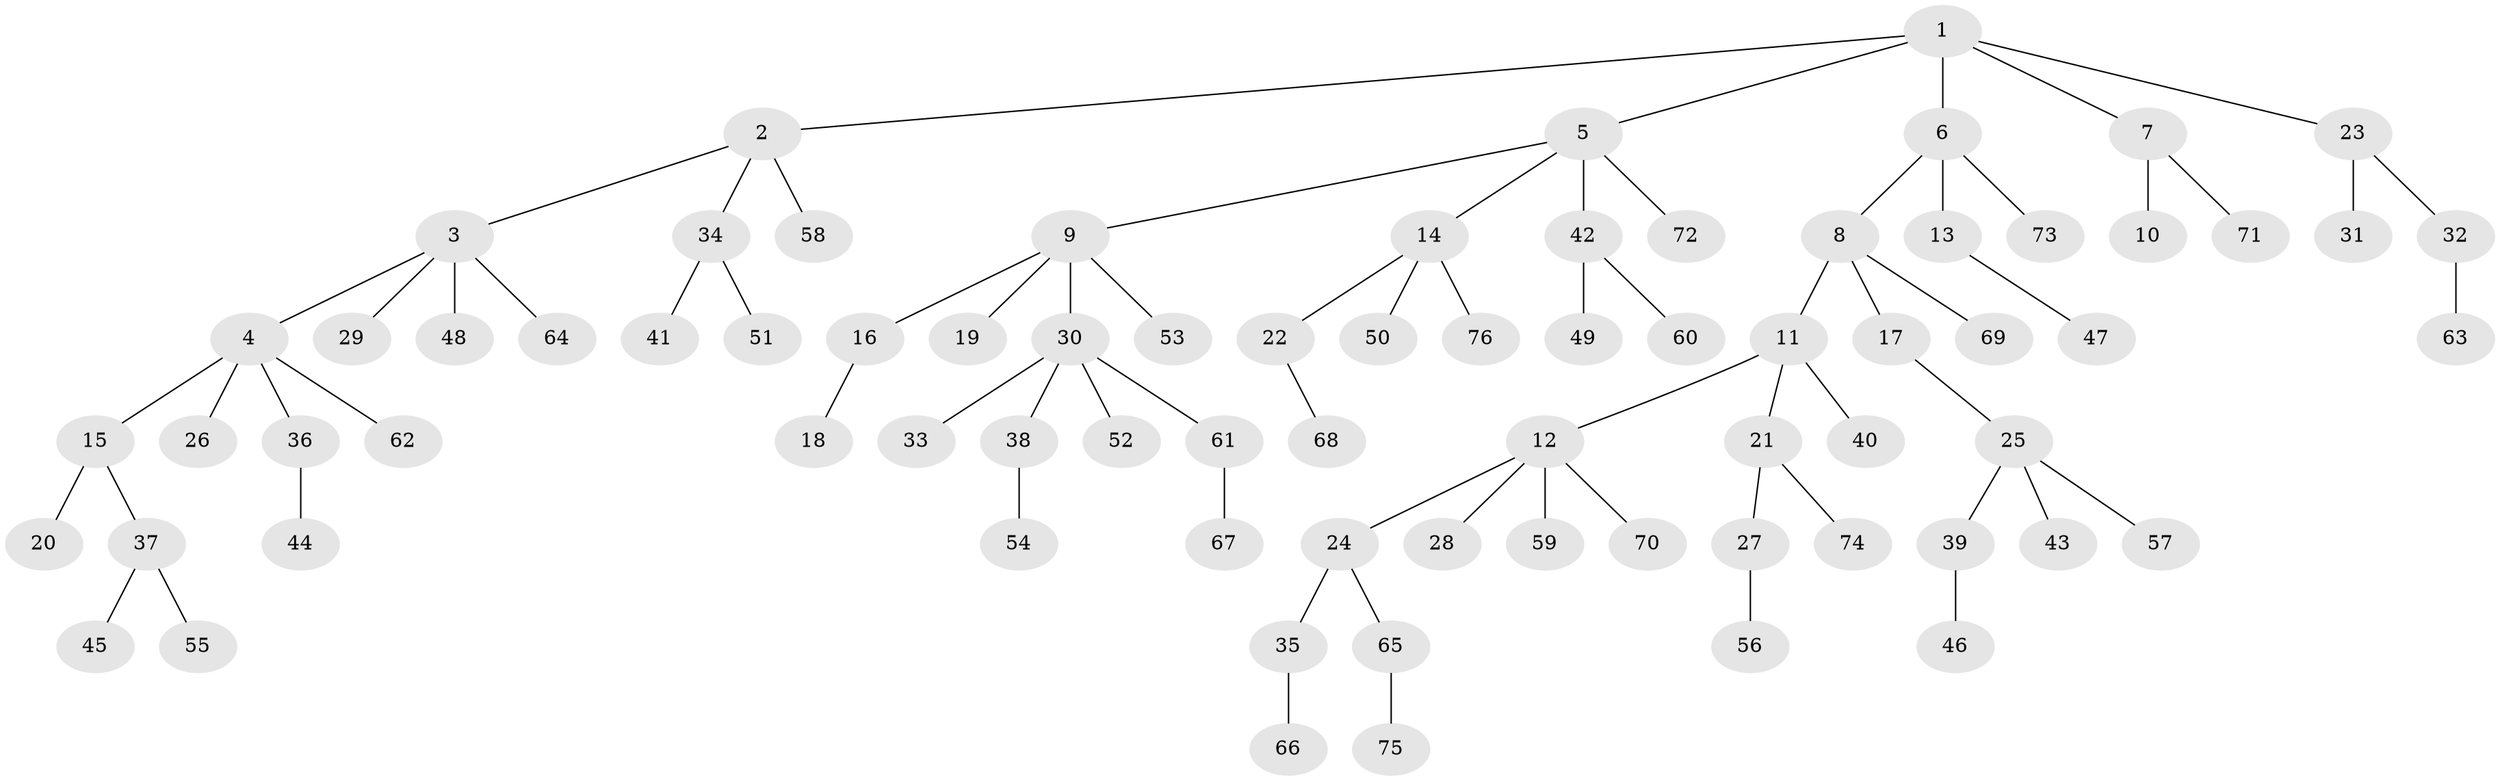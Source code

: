 // coarse degree distribution, {7: 0.03773584905660377, 5: 0.018867924528301886, 4: 0.1320754716981132, 2: 0.07547169811320754, 3: 0.09433962264150944, 1: 0.6415094339622641}
// Generated by graph-tools (version 1.1) at 2025/52/02/27/25 19:52:10]
// undirected, 76 vertices, 75 edges
graph export_dot {
graph [start="1"]
  node [color=gray90,style=filled];
  1;
  2;
  3;
  4;
  5;
  6;
  7;
  8;
  9;
  10;
  11;
  12;
  13;
  14;
  15;
  16;
  17;
  18;
  19;
  20;
  21;
  22;
  23;
  24;
  25;
  26;
  27;
  28;
  29;
  30;
  31;
  32;
  33;
  34;
  35;
  36;
  37;
  38;
  39;
  40;
  41;
  42;
  43;
  44;
  45;
  46;
  47;
  48;
  49;
  50;
  51;
  52;
  53;
  54;
  55;
  56;
  57;
  58;
  59;
  60;
  61;
  62;
  63;
  64;
  65;
  66;
  67;
  68;
  69;
  70;
  71;
  72;
  73;
  74;
  75;
  76;
  1 -- 2;
  1 -- 5;
  1 -- 6;
  1 -- 7;
  1 -- 23;
  2 -- 3;
  2 -- 34;
  2 -- 58;
  3 -- 4;
  3 -- 29;
  3 -- 48;
  3 -- 64;
  4 -- 15;
  4 -- 26;
  4 -- 36;
  4 -- 62;
  5 -- 9;
  5 -- 14;
  5 -- 42;
  5 -- 72;
  6 -- 8;
  6 -- 13;
  6 -- 73;
  7 -- 10;
  7 -- 71;
  8 -- 11;
  8 -- 17;
  8 -- 69;
  9 -- 16;
  9 -- 19;
  9 -- 30;
  9 -- 53;
  11 -- 12;
  11 -- 21;
  11 -- 40;
  12 -- 24;
  12 -- 28;
  12 -- 59;
  12 -- 70;
  13 -- 47;
  14 -- 22;
  14 -- 50;
  14 -- 76;
  15 -- 20;
  15 -- 37;
  16 -- 18;
  17 -- 25;
  21 -- 27;
  21 -- 74;
  22 -- 68;
  23 -- 31;
  23 -- 32;
  24 -- 35;
  24 -- 65;
  25 -- 39;
  25 -- 43;
  25 -- 57;
  27 -- 56;
  30 -- 33;
  30 -- 38;
  30 -- 52;
  30 -- 61;
  32 -- 63;
  34 -- 41;
  34 -- 51;
  35 -- 66;
  36 -- 44;
  37 -- 45;
  37 -- 55;
  38 -- 54;
  39 -- 46;
  42 -- 49;
  42 -- 60;
  61 -- 67;
  65 -- 75;
}
